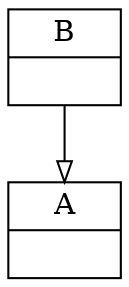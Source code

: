 digraph diagram {
    class_A[label="{ A |  }"][shape="record"];
    class_B[label="{ B |  }"][shape="record"];
    class_B -> class_A[label=""][arrowhead="onormal"];
}
